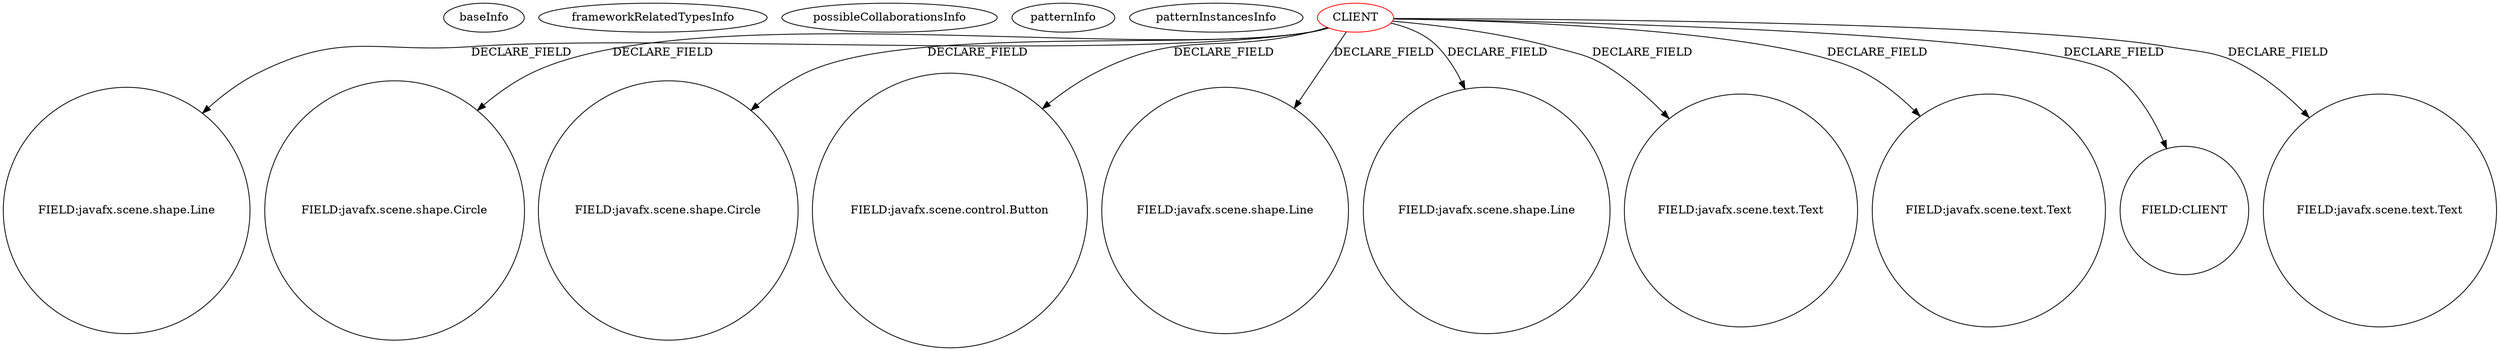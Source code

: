 digraph {
baseInfo[graphId=1457,category="pattern",isAnonymous=false,possibleRelation=false]
frameworkRelatedTypesInfo[]
possibleCollaborationsInfo[]
patternInfo[frequency=2.0,patternRootClient=0]
patternInstancesInfo[0="josesoler7-agendavital~/josesoler7-agendavital/agendavital-master/src/agendavital/vista/FXMLNoticiaController.java~FXMLNoticiaController~3377",1="josesoler7-agendavital~/josesoler7-agendavital/agendavital-master/src/agendavital/vista/FXMLMomentoController.java~FXMLMomentoController~3370"]
24[label="FIELD:javafx.scene.shape.Line",vertexType="FIELD_DECLARATION",isFrameworkType=false,shape=circle]
0[label="CLIENT",vertexType="ROOT_CLIENT_CLASS_DECLARATION",isFrameworkType=false,color=red]
8[label="FIELD:javafx.scene.shape.Circle",vertexType="FIELD_DECLARATION",isFrameworkType=false,shape=circle]
6[label="FIELD:javafx.scene.shape.Circle",vertexType="FIELD_DECLARATION",isFrameworkType=false,shape=circle]
4[label="FIELD:javafx.scene.control.Button",vertexType="FIELD_DECLARATION",isFrameworkType=false,shape=circle]
26[label="FIELD:javafx.scene.shape.Line",vertexType="FIELD_DECLARATION",isFrameworkType=false,shape=circle]
22[label="FIELD:javafx.scene.shape.Line",vertexType="FIELD_DECLARATION",isFrameworkType=false,shape=circle]
42[label="FIELD:javafx.scene.text.Text",vertexType="FIELD_DECLARATION",isFrameworkType=false,shape=circle]
38[label="FIELD:javafx.scene.text.Text",vertexType="FIELD_DECLARATION",isFrameworkType=false,shape=circle]
13[label="FIELD:CLIENT",vertexType="FIELD_DECLARATION",isFrameworkType=false,shape=circle]
44[label="FIELD:javafx.scene.text.Text",vertexType="FIELD_DECLARATION",isFrameworkType=false,shape=circle]
0->26[label="DECLARE_FIELD"]
0->24[label="DECLARE_FIELD"]
0->22[label="DECLARE_FIELD"]
0->6[label="DECLARE_FIELD"]
0->8[label="DECLARE_FIELD"]
0->4[label="DECLARE_FIELD"]
0->44[label="DECLARE_FIELD"]
0->38[label="DECLARE_FIELD"]
0->13[label="DECLARE_FIELD"]
0->42[label="DECLARE_FIELD"]
}
